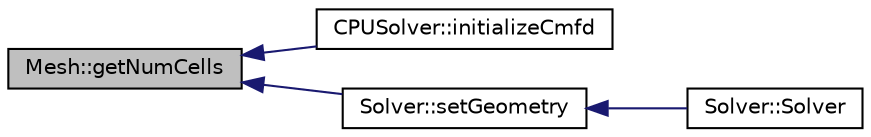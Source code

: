 digraph "Mesh::getNumCells"
{
  edge [fontname="Helvetica",fontsize="10",labelfontname="Helvetica",labelfontsize="10"];
  node [fontname="Helvetica",fontsize="10",shape=record];
  rankdir="LR";
  Node1 [label="Mesh::getNumCells",height=0.2,width=0.4,color="black", fillcolor="grey75", style="filled" fontcolor="black"];
  Node1 -> Node2 [dir="back",color="midnightblue",fontsize="10",style="solid",fontname="Helvetica"];
  Node2 [label="CPUSolver::initializeCmfd",height=0.2,width=0.4,color="black", fillcolor="white", style="filled",URL="$classCPUSolver.html#acf1386161e001fd58d8962a4c6ad24c7",tooltip="Initializes Cmfd object for acceleration prior to source iteration."];
  Node1 -> Node3 [dir="back",color="midnightblue",fontsize="10",style="solid",fontname="Helvetica"];
  Node3 [label="Solver::setGeometry",height=0.2,width=0.4,color="black", fillcolor="white", style="filled",URL="$classSolver.html#a117012c7ecaf59b70fa6b489562acc65",tooltip="Sets the Geometry for the Solver."];
  Node3 -> Node4 [dir="back",color="midnightblue",fontsize="10",style="solid",fontname="Helvetica"];
  Node4 [label="Solver::Solver",height=0.2,width=0.4,color="black", fillcolor="white", style="filled",URL="$classSolver.html#aa695c4bdcdb0664b2c55c87f2dc7ec6a",tooltip="Constructor initializes an empty Solver class with array pointers set to NULL."];
}
